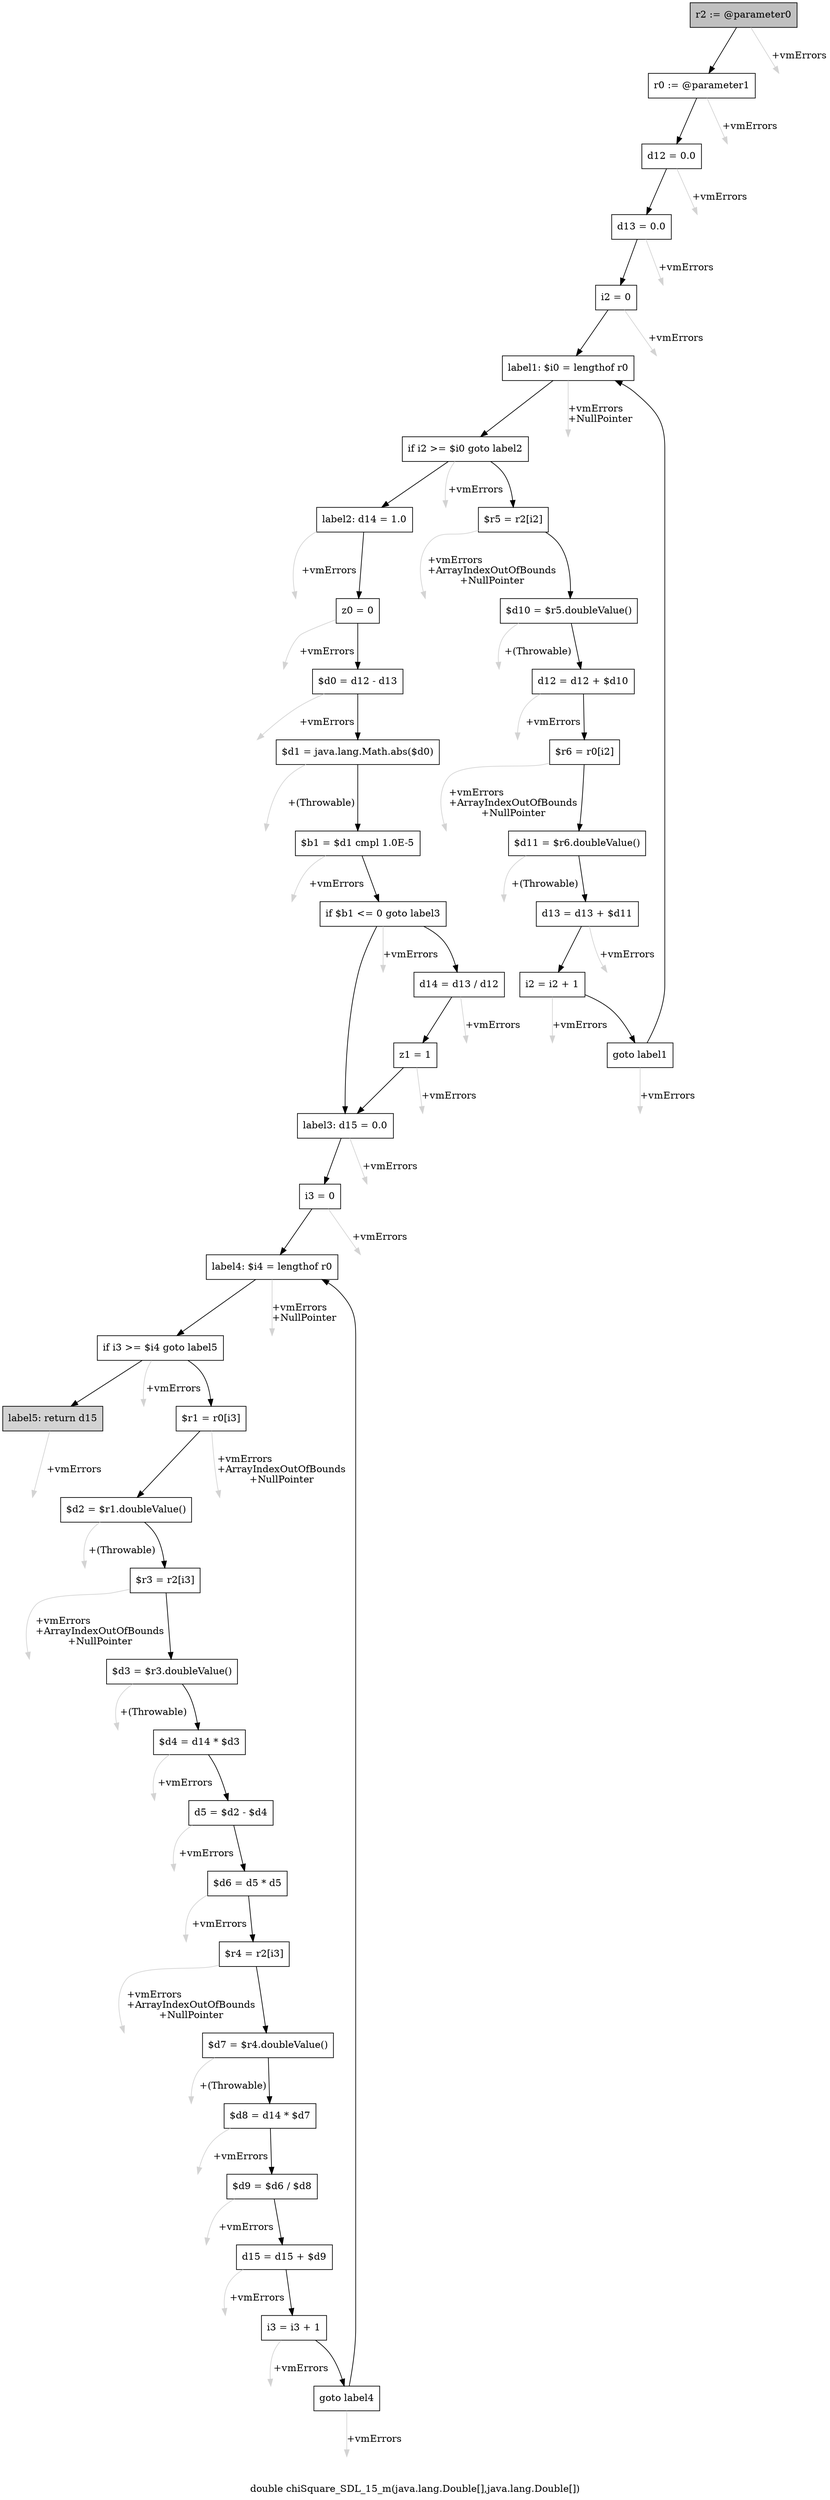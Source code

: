 digraph "double chiSquare_SDL_15_m(java.lang.Double[],java.lang.Double[])" {
    label="double chiSquare_SDL_15_m(java.lang.Double[],java.lang.Double[])";
    node [shape=box];
    "0" [style=filled,fillcolor=gray,label="r2 := @parameter0",];
    "1" [label="r0 := @parameter1",];
    "0"->"1" [color=black,];
    "42" [style=invis,label="Esc",];
    "0"->"42" [color=lightgray,label="\l+vmErrors",];
    "2" [label="d12 = 0.0",];
    "1"->"2" [color=black,];
    "43" [style=invis,label="Esc",];
    "1"->"43" [color=lightgray,label="\l+vmErrors",];
    "3" [label="d13 = 0.0",];
    "2"->"3" [color=black,];
    "44" [style=invis,label="Esc",];
    "2"->"44" [color=lightgray,label="\l+vmErrors",];
    "4" [label="i2 = 0",];
    "3"->"4" [color=black,];
    "45" [style=invis,label="Esc",];
    "3"->"45" [color=lightgray,label="\l+vmErrors",];
    "5" [label="label1: $i0 = lengthof r0",];
    "4"->"5" [color=black,];
    "46" [style=invis,label="Esc",];
    "4"->"46" [color=lightgray,label="\l+vmErrors",];
    "6" [label="if i2 >= $i0 goto label2",];
    "5"->"6" [color=black,];
    "47" [style=invis,label="Esc",];
    "5"->"47" [color=lightgray,label="\l+vmErrors\l+NullPointer",];
    "7" [label="$r5 = r2[i2]",];
    "6"->"7" [color=black,];
    "15" [label="label2: d14 = 1.0",];
    "6"->"15" [color=black,];
    "48" [style=invis,label="Esc",];
    "6"->"48" [color=lightgray,label="\l+vmErrors",];
    "8" [label="$d10 = $r5.doubleValue()",];
    "7"->"8" [color=black,];
    "49" [style=invis,label="Esc",];
    "7"->"49" [color=lightgray,label="\l+vmErrors\l+ArrayIndexOutOfBounds\l+NullPointer",];
    "9" [label="d12 = d12 + $d10",];
    "8"->"9" [color=black,];
    "50" [style=invis,label="Esc",];
    "8"->"50" [color=lightgray,label="\l+(Throwable)",];
    "10" [label="$r6 = r0[i2]",];
    "9"->"10" [color=black,];
    "51" [style=invis,label="Esc",];
    "9"->"51" [color=lightgray,label="\l+vmErrors",];
    "11" [label="$d11 = $r6.doubleValue()",];
    "10"->"11" [color=black,];
    "52" [style=invis,label="Esc",];
    "10"->"52" [color=lightgray,label="\l+vmErrors\l+ArrayIndexOutOfBounds\l+NullPointer",];
    "12" [label="d13 = d13 + $d11",];
    "11"->"12" [color=black,];
    "53" [style=invis,label="Esc",];
    "11"->"53" [color=lightgray,label="\l+(Throwable)",];
    "13" [label="i2 = i2 + 1",];
    "12"->"13" [color=black,];
    "54" [style=invis,label="Esc",];
    "12"->"54" [color=lightgray,label="\l+vmErrors",];
    "14" [label="goto label1",];
    "13"->"14" [color=black,];
    "55" [style=invis,label="Esc",];
    "13"->"55" [color=lightgray,label="\l+vmErrors",];
    "14"->"5" [color=black,];
    "56" [style=invis,label="Esc",];
    "14"->"56" [color=lightgray,label="\l+vmErrors",];
    "16" [label="z0 = 0",];
    "15"->"16" [color=black,];
    "57" [style=invis,label="Esc",];
    "15"->"57" [color=lightgray,label="\l+vmErrors",];
    "17" [label="$d0 = d12 - d13",];
    "16"->"17" [color=black,];
    "58" [style=invis,label="Esc",];
    "16"->"58" [color=lightgray,label="\l+vmErrors",];
    "18" [label="$d1 = java.lang.Math.abs($d0)",];
    "17"->"18" [color=black,];
    "59" [style=invis,label="Esc",];
    "17"->"59" [color=lightgray,label="\l+vmErrors",];
    "19" [label="$b1 = $d1 cmpl 1.0E-5",];
    "18"->"19" [color=black,];
    "60" [style=invis,label="Esc",];
    "18"->"60" [color=lightgray,label="\l+(Throwable)",];
    "20" [label="if $b1 <= 0 goto label3",];
    "19"->"20" [color=black,];
    "61" [style=invis,label="Esc",];
    "19"->"61" [color=lightgray,label="\l+vmErrors",];
    "21" [label="d14 = d13 / d12",];
    "20"->"21" [color=black,];
    "23" [label="label3: d15 = 0.0",];
    "20"->"23" [color=black,];
    "62" [style=invis,label="Esc",];
    "20"->"62" [color=lightgray,label="\l+vmErrors",];
    "22" [label="z1 = 1",];
    "21"->"22" [color=black,];
    "63" [style=invis,label="Esc",];
    "21"->"63" [color=lightgray,label="\l+vmErrors",];
    "22"->"23" [color=black,];
    "64" [style=invis,label="Esc",];
    "22"->"64" [color=lightgray,label="\l+vmErrors",];
    "24" [label="i3 = 0",];
    "23"->"24" [color=black,];
    "65" [style=invis,label="Esc",];
    "23"->"65" [color=lightgray,label="\l+vmErrors",];
    "25" [label="label4: $i4 = lengthof r0",];
    "24"->"25" [color=black,];
    "66" [style=invis,label="Esc",];
    "24"->"66" [color=lightgray,label="\l+vmErrors",];
    "26" [label="if i3 >= $i4 goto label5",];
    "25"->"26" [color=black,];
    "67" [style=invis,label="Esc",];
    "25"->"67" [color=lightgray,label="\l+vmErrors\l+NullPointer",];
    "27" [label="$r1 = r0[i3]",];
    "26"->"27" [color=black,];
    "41" [style=filled,fillcolor=lightgray,label="label5: return d15",];
    "26"->"41" [color=black,];
    "68" [style=invis,label="Esc",];
    "26"->"68" [color=lightgray,label="\l+vmErrors",];
    "28" [label="$d2 = $r1.doubleValue()",];
    "27"->"28" [color=black,];
    "69" [style=invis,label="Esc",];
    "27"->"69" [color=lightgray,label="\l+vmErrors\l+ArrayIndexOutOfBounds\l+NullPointer",];
    "29" [label="$r3 = r2[i3]",];
    "28"->"29" [color=black,];
    "70" [style=invis,label="Esc",];
    "28"->"70" [color=lightgray,label="\l+(Throwable)",];
    "30" [label="$d3 = $r3.doubleValue()",];
    "29"->"30" [color=black,];
    "71" [style=invis,label="Esc",];
    "29"->"71" [color=lightgray,label="\l+vmErrors\l+ArrayIndexOutOfBounds\l+NullPointer",];
    "31" [label="$d4 = d14 * $d3",];
    "30"->"31" [color=black,];
    "72" [style=invis,label="Esc",];
    "30"->"72" [color=lightgray,label="\l+(Throwable)",];
    "32" [label="d5 = $d2 - $d4",];
    "31"->"32" [color=black,];
    "73" [style=invis,label="Esc",];
    "31"->"73" [color=lightgray,label="\l+vmErrors",];
    "33" [label="$d6 = d5 * d5",];
    "32"->"33" [color=black,];
    "74" [style=invis,label="Esc",];
    "32"->"74" [color=lightgray,label="\l+vmErrors",];
    "34" [label="$r4 = r2[i3]",];
    "33"->"34" [color=black,];
    "75" [style=invis,label="Esc",];
    "33"->"75" [color=lightgray,label="\l+vmErrors",];
    "35" [label="$d7 = $r4.doubleValue()",];
    "34"->"35" [color=black,];
    "76" [style=invis,label="Esc",];
    "34"->"76" [color=lightgray,label="\l+vmErrors\l+ArrayIndexOutOfBounds\l+NullPointer",];
    "36" [label="$d8 = d14 * $d7",];
    "35"->"36" [color=black,];
    "77" [style=invis,label="Esc",];
    "35"->"77" [color=lightgray,label="\l+(Throwable)",];
    "37" [label="$d9 = $d6 / $d8",];
    "36"->"37" [color=black,];
    "78" [style=invis,label="Esc",];
    "36"->"78" [color=lightgray,label="\l+vmErrors",];
    "38" [label="d15 = d15 + $d9",];
    "37"->"38" [color=black,];
    "79" [style=invis,label="Esc",];
    "37"->"79" [color=lightgray,label="\l+vmErrors",];
    "39" [label="i3 = i3 + 1",];
    "38"->"39" [color=black,];
    "80" [style=invis,label="Esc",];
    "38"->"80" [color=lightgray,label="\l+vmErrors",];
    "40" [label="goto label4",];
    "39"->"40" [color=black,];
    "81" [style=invis,label="Esc",];
    "39"->"81" [color=lightgray,label="\l+vmErrors",];
    "40"->"25" [color=black,];
    "82" [style=invis,label="Esc",];
    "40"->"82" [color=lightgray,label="\l+vmErrors",];
    "83" [style=invis,label="Esc",];
    "41"->"83" [color=lightgray,label="\l+vmErrors",];
}
